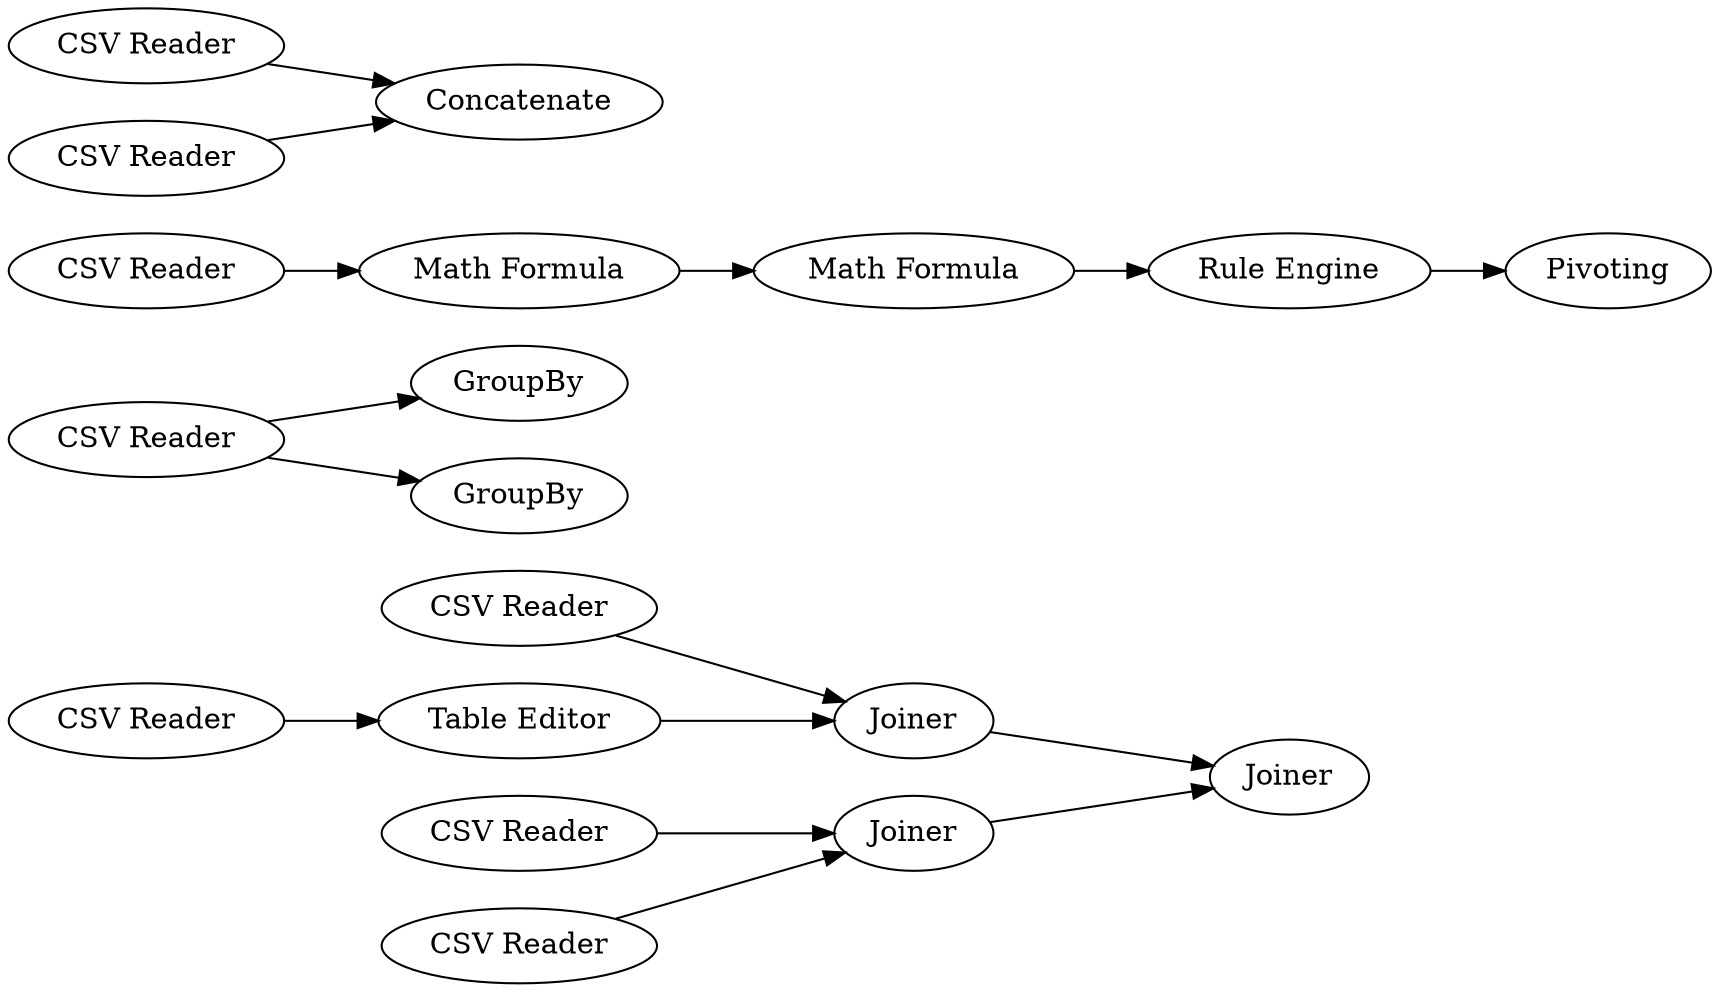 digraph {
	"-737651461864625250_18" [label=Joiner]
	"-737651461864625250_3" [label=GroupBy]
	"-737651461864625250_14" [label="CSV Reader"]
	"-737651461864625250_11" [label="CSV Reader"]
	"3813812238474204203_5" [label="Math Formula"]
	"-737651461864625250_1" [label="CSV Reader"]
	"3813812238474204203_6" [label="Math Formula"]
	"-737651461864625250_20" [label="CSV Reader"]
	"-737651461864625250_17" [label=Joiner]
	"-737651461864625250_19" [label="CSV Reader"]
	"-737651461864625250_2" [label=GroupBy]
	"-737651461864625250_12" [label="CSV Reader"]
	"3813812238474204203_7" [label="Rule Engine"]
	"-737651461864625250_21" [label=Concatenate]
	"-737651461864625250_9" [label=Pivoting]
	"-737651461864625250_15" [label=Joiner]
	"3813812238474204203_4" [label="CSV Reader"]
	"-737651461864625250_13" [label="CSV Reader"]
	"-737651461864625250_16" [label="Table Editor"]
	"-737651461864625250_16" -> "-737651461864625250_17"
	"-737651461864625250_15" -> "-737651461864625250_18"
	"3813812238474204203_7" -> "-737651461864625250_9"
	"3813812238474204203_4" -> "3813812238474204203_5"
	"-737651461864625250_13" -> "-737651461864625250_15"
	"-737651461864625250_17" -> "-737651461864625250_18"
	"-737651461864625250_14" -> "-737651461864625250_16"
	"-737651461864625250_12" -> "-737651461864625250_17"
	"-737651461864625250_1" -> "-737651461864625250_2"
	"-737651461864625250_1" -> "-737651461864625250_3"
	"3813812238474204203_5" -> "3813812238474204203_6"
	"-737651461864625250_20" -> "-737651461864625250_21"
	"-737651461864625250_11" -> "-737651461864625250_15"
	"3813812238474204203_6" -> "3813812238474204203_7"
	"-737651461864625250_19" -> "-737651461864625250_21"
	rankdir=LR
}
